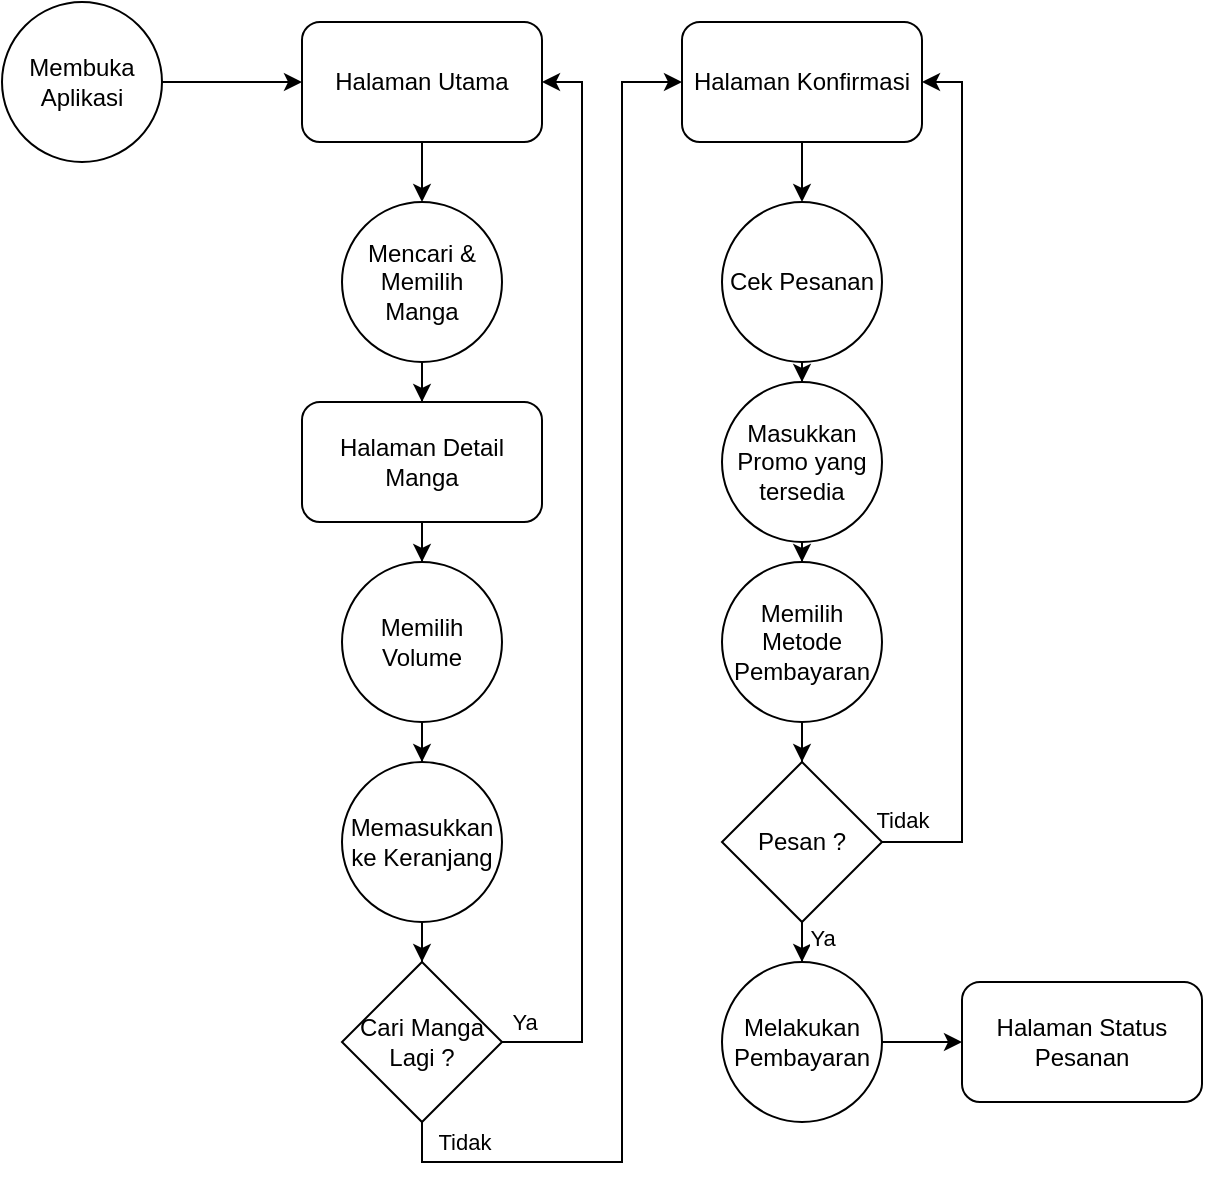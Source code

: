 <mxfile version="17.1.2" type="github">
  <diagram id="C5RBs43oDa-KdzZeNtuy" name="Page-1">
    <mxGraphModel dx="782" dy="460" grid="1" gridSize="10" guides="1" tooltips="1" connect="1" arrows="1" fold="1" page="1" pageScale="1" pageWidth="827" pageHeight="1169" math="0" shadow="0">
      <root>
        <mxCell id="WIyWlLk6GJQsqaUBKTNV-0" />
        <mxCell id="WIyWlLk6GJQsqaUBKTNV-1" parent="WIyWlLk6GJQsqaUBKTNV-0" />
        <mxCell id="s39jhFU4Ma9w8jrk8coa-0" value="" style="edgeStyle=orthogonalEdgeStyle;rounded=0;orthogonalLoop=1;jettySize=auto;html=1;" parent="WIyWlLk6GJQsqaUBKTNV-1" source="tU3xTqIR_buvyIGXxVnO-0" target="tU3xTqIR_buvyIGXxVnO-5" edge="1">
          <mxGeometry relative="1" as="geometry" />
        </mxCell>
        <mxCell id="tU3xTqIR_buvyIGXxVnO-0" value="Membuka Aplikasi" style="ellipse;whiteSpace=wrap;html=1;aspect=fixed;" parent="WIyWlLk6GJQsqaUBKTNV-1" vertex="1">
          <mxGeometry x="180" y="40" width="80" height="80" as="geometry" />
        </mxCell>
        <mxCell id="tU3xTqIR_buvyIGXxVnO-8" value="" style="edgeStyle=orthogonalEdgeStyle;rounded=0;orthogonalLoop=1;jettySize=auto;html=1;" parent="WIyWlLk6GJQsqaUBKTNV-1" source="tU3xTqIR_buvyIGXxVnO-5" target="tU3xTqIR_buvyIGXxVnO-7" edge="1">
          <mxGeometry relative="1" as="geometry" />
        </mxCell>
        <mxCell id="tU3xTqIR_buvyIGXxVnO-5" value="Halaman Utama" style="rounded=1;whiteSpace=wrap;html=1;" parent="WIyWlLk6GJQsqaUBKTNV-1" vertex="1">
          <mxGeometry x="330" y="50" width="120" height="60" as="geometry" />
        </mxCell>
        <mxCell id="tU3xTqIR_buvyIGXxVnO-10" value="" style="edgeStyle=orthogonalEdgeStyle;rounded=0;orthogonalLoop=1;jettySize=auto;html=1;" parent="WIyWlLk6GJQsqaUBKTNV-1" source="tU3xTqIR_buvyIGXxVnO-7" target="tU3xTqIR_buvyIGXxVnO-9" edge="1">
          <mxGeometry relative="1" as="geometry" />
        </mxCell>
        <mxCell id="tU3xTqIR_buvyIGXxVnO-7" value="Mencari &amp;amp; Memilih Manga" style="ellipse;whiteSpace=wrap;html=1;aspect=fixed;" parent="WIyWlLk6GJQsqaUBKTNV-1" vertex="1">
          <mxGeometry x="350" y="140" width="80" height="80" as="geometry" />
        </mxCell>
        <mxCell id="tU3xTqIR_buvyIGXxVnO-12" value="" style="edgeStyle=orthogonalEdgeStyle;rounded=0;orthogonalLoop=1;jettySize=auto;html=1;" parent="WIyWlLk6GJQsqaUBKTNV-1" source="tU3xTqIR_buvyIGXxVnO-9" target="tU3xTqIR_buvyIGXxVnO-11" edge="1">
          <mxGeometry relative="1" as="geometry" />
        </mxCell>
        <mxCell id="tU3xTqIR_buvyIGXxVnO-9" value="Halaman Detail Manga" style="rounded=1;whiteSpace=wrap;html=1;" parent="WIyWlLk6GJQsqaUBKTNV-1" vertex="1">
          <mxGeometry x="330" y="240" width="120" height="60" as="geometry" />
        </mxCell>
        <mxCell id="tU3xTqIR_buvyIGXxVnO-14" value="" style="edgeStyle=orthogonalEdgeStyle;rounded=0;orthogonalLoop=1;jettySize=auto;html=1;" parent="WIyWlLk6GJQsqaUBKTNV-1" source="tU3xTqIR_buvyIGXxVnO-11" target="tU3xTqIR_buvyIGXxVnO-13" edge="1">
          <mxGeometry relative="1" as="geometry" />
        </mxCell>
        <mxCell id="tU3xTqIR_buvyIGXxVnO-11" value="Memilih Volume" style="ellipse;whiteSpace=wrap;html=1;aspect=fixed;" parent="WIyWlLk6GJQsqaUBKTNV-1" vertex="1">
          <mxGeometry x="350" y="320" width="80" height="80" as="geometry" />
        </mxCell>
        <mxCell id="tU3xTqIR_buvyIGXxVnO-16" value="" style="edgeStyle=orthogonalEdgeStyle;rounded=0;orthogonalLoop=1;jettySize=auto;html=1;" parent="WIyWlLk6GJQsqaUBKTNV-1" source="tU3xTqIR_buvyIGXxVnO-13" target="tU3xTqIR_buvyIGXxVnO-15" edge="1">
          <mxGeometry relative="1" as="geometry" />
        </mxCell>
        <mxCell id="tU3xTqIR_buvyIGXxVnO-13" value="Memasukkan ke Keranjang" style="ellipse;whiteSpace=wrap;html=1;aspect=fixed;" parent="WIyWlLk6GJQsqaUBKTNV-1" vertex="1">
          <mxGeometry x="350" y="420" width="80" height="80" as="geometry" />
        </mxCell>
        <mxCell id="tU3xTqIR_buvyIGXxVnO-18" style="edgeStyle=orthogonalEdgeStyle;rounded=0;orthogonalLoop=1;jettySize=auto;html=1;entryX=1;entryY=0.5;entryDx=0;entryDy=0;" parent="WIyWlLk6GJQsqaUBKTNV-1" source="tU3xTqIR_buvyIGXxVnO-15" target="tU3xTqIR_buvyIGXxVnO-5" edge="1">
          <mxGeometry relative="1" as="geometry">
            <Array as="points">
              <mxPoint x="470" y="560" />
              <mxPoint x="470" y="80" />
            </Array>
          </mxGeometry>
        </mxCell>
        <mxCell id="tU3xTqIR_buvyIGXxVnO-19" value="Ya" style="edgeLabel;html=1;align=center;verticalAlign=middle;resizable=0;points=[];" parent="tU3xTqIR_buvyIGXxVnO-18" vertex="1" connectable="0">
          <mxGeometry x="-0.961" y="1" relative="1" as="geometry">
            <mxPoint y="-9" as="offset" />
          </mxGeometry>
        </mxCell>
        <mxCell id="tU3xTqIR_buvyIGXxVnO-21" style="edgeStyle=orthogonalEdgeStyle;rounded=0;orthogonalLoop=1;jettySize=auto;html=1;entryX=0;entryY=0.5;entryDx=0;entryDy=0;" parent="WIyWlLk6GJQsqaUBKTNV-1" source="tU3xTqIR_buvyIGXxVnO-15" target="tU3xTqIR_buvyIGXxVnO-20" edge="1">
          <mxGeometry relative="1" as="geometry">
            <Array as="points">
              <mxPoint x="390" y="620" />
              <mxPoint x="490" y="620" />
              <mxPoint x="490" y="80" />
            </Array>
          </mxGeometry>
        </mxCell>
        <mxCell id="tU3xTqIR_buvyIGXxVnO-22" value="Tidak" style="edgeLabel;html=1;align=center;verticalAlign=middle;resizable=0;points=[];" parent="tU3xTqIR_buvyIGXxVnO-21" vertex="1" connectable="0">
          <mxGeometry x="-0.921" y="1" relative="1" as="geometry">
            <mxPoint x="13" y="-9" as="offset" />
          </mxGeometry>
        </mxCell>
        <mxCell id="tU3xTqIR_buvyIGXxVnO-15" value="Cari Manga Lagi ?" style="rhombus;whiteSpace=wrap;html=1;" parent="WIyWlLk6GJQsqaUBKTNV-1" vertex="1">
          <mxGeometry x="350" y="520" width="80" height="80" as="geometry" />
        </mxCell>
        <mxCell id="tU3xTqIR_buvyIGXxVnO-24" value="" style="edgeStyle=orthogonalEdgeStyle;rounded=0;orthogonalLoop=1;jettySize=auto;html=1;" parent="WIyWlLk6GJQsqaUBKTNV-1" source="tU3xTqIR_buvyIGXxVnO-20" target="tU3xTqIR_buvyIGXxVnO-23" edge="1">
          <mxGeometry relative="1" as="geometry" />
        </mxCell>
        <mxCell id="tU3xTqIR_buvyIGXxVnO-20" value="Halaman Konfirmasi" style="rounded=1;whiteSpace=wrap;html=1;" parent="WIyWlLk6GJQsqaUBKTNV-1" vertex="1">
          <mxGeometry x="520" y="50" width="120" height="60" as="geometry" />
        </mxCell>
        <mxCell id="tU3xTqIR_buvyIGXxVnO-26" value="" style="edgeStyle=orthogonalEdgeStyle;rounded=0;orthogonalLoop=1;jettySize=auto;html=1;" parent="WIyWlLk6GJQsqaUBKTNV-1" source="tU3xTqIR_buvyIGXxVnO-23" target="tU3xTqIR_buvyIGXxVnO-25" edge="1">
          <mxGeometry relative="1" as="geometry" />
        </mxCell>
        <mxCell id="tU3xTqIR_buvyIGXxVnO-23" value="Cek Pesanan" style="ellipse;whiteSpace=wrap;html=1;aspect=fixed;" parent="WIyWlLk6GJQsqaUBKTNV-1" vertex="1">
          <mxGeometry x="540" y="140" width="80" height="80" as="geometry" />
        </mxCell>
        <mxCell id="tU3xTqIR_buvyIGXxVnO-28" value="" style="edgeStyle=orthogonalEdgeStyle;rounded=0;orthogonalLoop=1;jettySize=auto;html=1;" parent="WIyWlLk6GJQsqaUBKTNV-1" source="tU3xTqIR_buvyIGXxVnO-25" target="tU3xTqIR_buvyIGXxVnO-27" edge="1">
          <mxGeometry relative="1" as="geometry" />
        </mxCell>
        <mxCell id="tU3xTqIR_buvyIGXxVnO-25" value="Masukkan Promo yang tersedia" style="ellipse;whiteSpace=wrap;html=1;aspect=fixed;" parent="WIyWlLk6GJQsqaUBKTNV-1" vertex="1">
          <mxGeometry x="540" y="230" width="80" height="80" as="geometry" />
        </mxCell>
        <mxCell id="tU3xTqIR_buvyIGXxVnO-30" value="" style="edgeStyle=orthogonalEdgeStyle;rounded=0;orthogonalLoop=1;jettySize=auto;html=1;" parent="WIyWlLk6GJQsqaUBKTNV-1" source="tU3xTqIR_buvyIGXxVnO-27" target="tU3xTqIR_buvyIGXxVnO-29" edge="1">
          <mxGeometry relative="1" as="geometry" />
        </mxCell>
        <mxCell id="tU3xTqIR_buvyIGXxVnO-27" value="Memilih Metode Pembayaran" style="ellipse;whiteSpace=wrap;html=1;aspect=fixed;" parent="WIyWlLk6GJQsqaUBKTNV-1" vertex="1">
          <mxGeometry x="540" y="320" width="80" height="80" as="geometry" />
        </mxCell>
        <mxCell id="tU3xTqIR_buvyIGXxVnO-31" style="edgeStyle=orthogonalEdgeStyle;rounded=0;orthogonalLoop=1;jettySize=auto;html=1;entryX=1;entryY=0.5;entryDx=0;entryDy=0;" parent="WIyWlLk6GJQsqaUBKTNV-1" source="tU3xTqIR_buvyIGXxVnO-29" target="tU3xTqIR_buvyIGXxVnO-20" edge="1">
          <mxGeometry relative="1" as="geometry">
            <Array as="points">
              <mxPoint x="660" y="460" />
              <mxPoint x="660" y="80" />
            </Array>
          </mxGeometry>
        </mxCell>
        <mxCell id="tU3xTqIR_buvyIGXxVnO-32" value="Tidak" style="edgeLabel;html=1;align=center;verticalAlign=middle;resizable=0;points=[];" parent="tU3xTqIR_buvyIGXxVnO-31" vertex="1" connectable="0">
          <mxGeometry x="-0.768" relative="1" as="geometry">
            <mxPoint x="-30" as="offset" />
          </mxGeometry>
        </mxCell>
        <mxCell id="tU3xTqIR_buvyIGXxVnO-34" value="" style="edgeStyle=orthogonalEdgeStyle;rounded=0;orthogonalLoop=1;jettySize=auto;html=1;" parent="WIyWlLk6GJQsqaUBKTNV-1" source="tU3xTqIR_buvyIGXxVnO-29" target="tU3xTqIR_buvyIGXxVnO-33" edge="1">
          <mxGeometry relative="1" as="geometry" />
        </mxCell>
        <mxCell id="tU3xTqIR_buvyIGXxVnO-35" value="Ya" style="edgeLabel;html=1;align=center;verticalAlign=middle;resizable=0;points=[];" parent="tU3xTqIR_buvyIGXxVnO-34" vertex="1" connectable="0">
          <mxGeometry x="0.588" y="1" relative="1" as="geometry">
            <mxPoint x="9" as="offset" />
          </mxGeometry>
        </mxCell>
        <mxCell id="tU3xTqIR_buvyIGXxVnO-29" value="Pesan ?" style="rhombus;whiteSpace=wrap;html=1;" parent="WIyWlLk6GJQsqaUBKTNV-1" vertex="1">
          <mxGeometry x="540" y="420" width="80" height="80" as="geometry" />
        </mxCell>
        <mxCell id="tU3xTqIR_buvyIGXxVnO-37" value="" style="edgeStyle=orthogonalEdgeStyle;rounded=0;orthogonalLoop=1;jettySize=auto;html=1;" parent="WIyWlLk6GJQsqaUBKTNV-1" source="tU3xTqIR_buvyIGXxVnO-33" target="tU3xTqIR_buvyIGXxVnO-36" edge="1">
          <mxGeometry relative="1" as="geometry" />
        </mxCell>
        <mxCell id="tU3xTqIR_buvyIGXxVnO-33" value="Melakukan Pembayaran" style="ellipse;whiteSpace=wrap;html=1;aspect=fixed;" parent="WIyWlLk6GJQsqaUBKTNV-1" vertex="1">
          <mxGeometry x="540" y="520" width="80" height="80" as="geometry" />
        </mxCell>
        <mxCell id="tU3xTqIR_buvyIGXxVnO-36" value="Halaman Status Pesanan" style="rounded=1;whiteSpace=wrap;html=1;" parent="WIyWlLk6GJQsqaUBKTNV-1" vertex="1">
          <mxGeometry x="660" y="530" width="120" height="60" as="geometry" />
        </mxCell>
      </root>
    </mxGraphModel>
  </diagram>
</mxfile>
